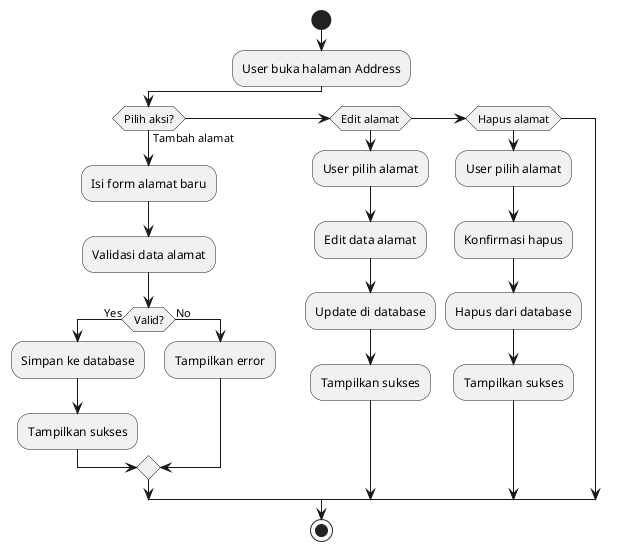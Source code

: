 @startuml UC_ManageAddress

start
:User buka halaman Address;
if (Pilih aksi?) then (Tambah alamat)
    :Isi form alamat baru;
    :Validasi data alamat;
    if (Valid?) then (Yes)
        :Simpan ke database;
        :Tampilkan sukses;
    else (No)
        :Tampilkan error;
    endif
elseif (Edit alamat)
    :User pilih alamat;
    :Edit data alamat;
    :Update di database;
    :Tampilkan sukses;
elseif (Hapus alamat)
    :User pilih alamat;
    :Konfirmasi hapus;
    :Hapus dari database;
    :Tampilkan sukses;
endif
stop

@enduml

